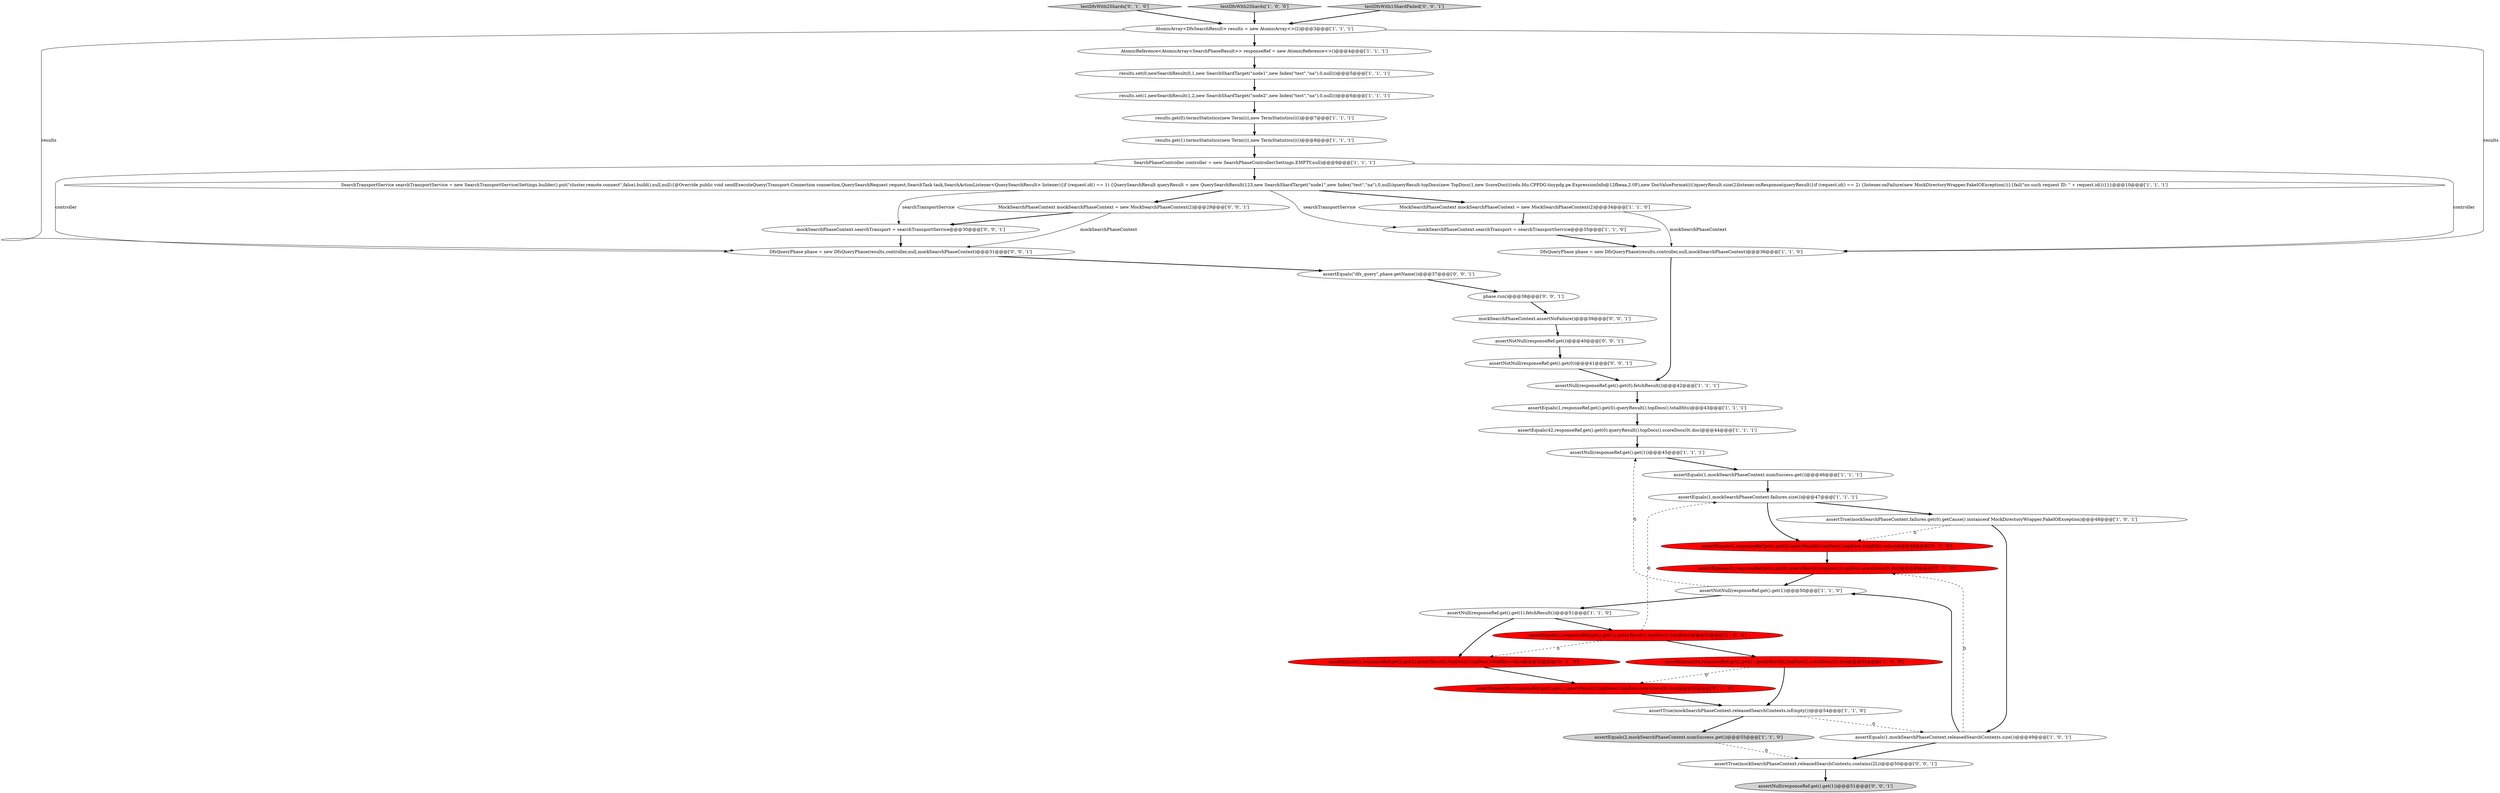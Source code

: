 digraph {
24 [style = filled, label = "SearchTransportService searchTransportService = new SearchTransportService(Settings.builder().put(\"cluster.remote.connect\",false).build(),null,null){@Override public void sendExecuteQuery(Transport.Connection connection,QuerySearchRequest request,SearchTask task,SearchActionListener<QuerySearchResult> listener){if (request.id() == 1) {QuerySearchResult queryResult = new QuerySearchResult(123,new SearchShardTarget(\"node1\",new Index(\"test\",\"na\"),0,null))queryResult.topDocs(new TopDocs(1,new ScoreDoc((((edu.fdu.CPPDG.tinypdg.pe.ExpressionInfo@12fbeaa,2.0F),new DocValueFormat(((()queryResult.size(2)listener.onResponse(queryResult)}if (request.id() == 2) {listener.onFailure(new MockDirectoryWrapper.FakeIOException())}{fail(\"no such request ID: \" + request.id())}}}@@@10@@@['1', '1', '1']", fillcolor = white, shape = ellipse image = "AAA0AAABBB1BBB"];
6 [style = filled, label = "AtomicArray<DfsSearchResult> results = new AtomicArray<>(2)@@@3@@@['1', '1', '1']", fillcolor = white, shape = ellipse image = "AAA0AAABBB1BBB"];
13 [style = filled, label = "results.get(0).termsStatistics(new Term((((,new TermStatistics(((()@@@7@@@['1', '1', '1']", fillcolor = white, shape = ellipse image = "AAA0AAABBB1BBB"];
15 [style = filled, label = "results.get(1).termsStatistics(new Term((((,new TermStatistics(((()@@@8@@@['1', '1', '1']", fillcolor = white, shape = ellipse image = "AAA0AAABBB1BBB"];
41 [style = filled, label = "assertNull(responseRef.get().get(1))@@@51@@@['0', '0', '1']", fillcolor = lightgray, shape = ellipse image = "AAA0AAABBB3BBB"];
29 [style = filled, label = "testDfsWith2Shards['0', '1', '0']", fillcolor = lightgray, shape = diamond image = "AAA0AAABBB2BBB"];
19 [style = filled, label = "assertNull(responseRef.get().get(1))@@@45@@@['1', '1', '1']", fillcolor = white, shape = ellipse image = "AAA0AAABBB1BBB"];
23 [style = filled, label = "assertEquals(1,mockSearchPhaseContext.failures.size())@@@47@@@['1', '1', '1']", fillcolor = white, shape = ellipse image = "AAA0AAABBB1BBB"];
17 [style = filled, label = "mockSearchPhaseContext.searchTransport = searchTransportService@@@35@@@['1', '1', '0']", fillcolor = white, shape = ellipse image = "AAA0AAABBB1BBB"];
16 [style = filled, label = "assertEquals(1,responseRef.get().get(1).queryResult().topDocs().totalHits)@@@52@@@['1', '0', '0']", fillcolor = red, shape = ellipse image = "AAA1AAABBB1BBB"];
8 [style = filled, label = "assertEquals(42,responseRef.get().get(0).queryResult().topDocs().scoreDocs(0(.doc)@@@44@@@['1', '1', '1']", fillcolor = white, shape = ellipse image = "AAA0AAABBB1BBB"];
30 [style = filled, label = "assertEquals(1,responseRef.get().get(0).queryResult().topDocs().topDocs.totalHits.value)@@@48@@@['0', '1', '0']", fillcolor = red, shape = ellipse image = "AAA1AAABBB2BBB"];
5 [style = filled, label = "assertTrue(mockSearchPhaseContext.releasedSearchContexts.isEmpty())@@@54@@@['1', '1', '0']", fillcolor = white, shape = ellipse image = "AAA0AAABBB1BBB"];
1 [style = filled, label = "assertNotNull(responseRef.get().get(1))@@@50@@@['1', '1', '0']", fillcolor = white, shape = ellipse image = "AAA0AAABBB1BBB"];
34 [style = filled, label = "mockSearchPhaseContext.assertNoFailure()@@@39@@@['0', '0', '1']", fillcolor = white, shape = ellipse image = "AAA0AAABBB3BBB"];
37 [style = filled, label = "assertNotNull(responseRef.get())@@@40@@@['0', '0', '1']", fillcolor = white, shape = ellipse image = "AAA0AAABBB3BBB"];
18 [style = filled, label = "assertEquals(2,mockSearchPhaseContext.numSuccess.get())@@@55@@@['1', '1', '0']", fillcolor = lightgray, shape = ellipse image = "AAA0AAABBB1BBB"];
40 [style = filled, label = "phase.run()@@@38@@@['0', '0', '1']", fillcolor = white, shape = ellipse image = "AAA0AAABBB3BBB"];
0 [style = filled, label = "testDfsWith2Shards['1', '0', '0']", fillcolor = lightgray, shape = diamond image = "AAA0AAABBB1BBB"];
26 [style = filled, label = "assertEquals(42,responseRef.get().get(0).queryResult().topDocs().topDocs.scoreDocs(0(.doc)@@@49@@@['0', '1', '0']", fillcolor = red, shape = ellipse image = "AAA1AAABBB2BBB"];
7 [style = filled, label = "MockSearchPhaseContext mockSearchPhaseContext = new MockSearchPhaseContext(2)@@@34@@@['1', '1', '0']", fillcolor = white, shape = ellipse image = "AAA0AAABBB1BBB"];
14 [style = filled, label = "assertEquals(1,mockSearchPhaseContext.releasedSearchContexts.size())@@@49@@@['1', '0', '1']", fillcolor = white, shape = ellipse image = "AAA0AAABBB1BBB"];
35 [style = filled, label = "assertTrue(mockSearchPhaseContext.releasedSearchContexts.contains(2L))@@@50@@@['0', '0', '1']", fillcolor = white, shape = ellipse image = "AAA0AAABBB3BBB"];
3 [style = filled, label = "SearchPhaseController controller = new SearchPhaseController(Settings.EMPTY,null)@@@9@@@['1', '1', '1']", fillcolor = white, shape = ellipse image = "AAA0AAABBB1BBB"];
36 [style = filled, label = "MockSearchPhaseContext mockSearchPhaseContext = new MockSearchPhaseContext(2)@@@29@@@['0', '0', '1']", fillcolor = white, shape = ellipse image = "AAA0AAABBB3BBB"];
27 [style = filled, label = "assertEquals(1,responseRef.get().get(1).queryResult().topDocs().topDocs.totalHits.value)@@@52@@@['0', '1', '0']", fillcolor = red, shape = ellipse image = "AAA1AAABBB2BBB"];
22 [style = filled, label = "assertEquals(1,responseRef.get().get(0).queryResult().topDocs().totalHits)@@@43@@@['1', '1', '1']", fillcolor = white, shape = ellipse image = "AAA0AAABBB1BBB"];
20 [style = filled, label = "AtomicReference<AtomicArray<SearchPhaseResult>> responseRef = new AtomicReference<>()@@@4@@@['1', '1', '1']", fillcolor = white, shape = ellipse image = "AAA0AAABBB1BBB"];
9 [style = filled, label = "assertTrue(mockSearchPhaseContext.failures.get(0).getCause() instanceof MockDirectoryWrapper.FakeIOException)@@@48@@@['1', '0', '1']", fillcolor = white, shape = ellipse image = "AAA0AAABBB1BBB"];
33 [style = filled, label = "assertEquals(\"dfs_query\",phase.getName())@@@37@@@['0', '0', '1']", fillcolor = white, shape = ellipse image = "AAA0AAABBB3BBB"];
11 [style = filled, label = "assertEquals(84,responseRef.get().get(1).queryResult().topDocs().scoreDocs(0(.doc)@@@53@@@['1', '0', '0']", fillcolor = red, shape = ellipse image = "AAA1AAABBB1BBB"];
25 [style = filled, label = "assertEquals(1,mockSearchPhaseContext.numSuccess.get())@@@46@@@['1', '1', '1']", fillcolor = white, shape = ellipse image = "AAA0AAABBB1BBB"];
38 [style = filled, label = "testDfsWith1ShardFailed['0', '0', '1']", fillcolor = lightgray, shape = diamond image = "AAA0AAABBB3BBB"];
21 [style = filled, label = "DfsQueryPhase phase = new DfsQueryPhase(results,controller,null,mockSearchPhaseContext)@@@36@@@['1', '1', '0']", fillcolor = white, shape = ellipse image = "AAA0AAABBB1BBB"];
32 [style = filled, label = "assertNotNull(responseRef.get().get(0))@@@41@@@['0', '0', '1']", fillcolor = white, shape = ellipse image = "AAA0AAABBB3BBB"];
12 [style = filled, label = "results.set(0,newSearchResult(0,1,new SearchShardTarget(\"node1\",new Index(\"test\",\"na\"),0,null)))@@@5@@@['1', '1', '1']", fillcolor = white, shape = ellipse image = "AAA0AAABBB1BBB"];
31 [style = filled, label = "mockSearchPhaseContext.searchTransport = searchTransportService@@@30@@@['0', '0', '1']", fillcolor = white, shape = ellipse image = "AAA0AAABBB3BBB"];
2 [style = filled, label = "assertNull(responseRef.get().get(1).fetchResult())@@@51@@@['1', '1', '0']", fillcolor = white, shape = ellipse image = "AAA0AAABBB1BBB"];
4 [style = filled, label = "results.set(1,newSearchResult(1,2,new SearchShardTarget(\"node2\",new Index(\"test\",\"na\"),0,null)))@@@6@@@['1', '1', '1']", fillcolor = white, shape = ellipse image = "AAA0AAABBB1BBB"];
39 [style = filled, label = "DfsQueryPhase phase = new DfsQueryPhase(results,controller,null,mockSearchPhaseContext)@@@31@@@['0', '0', '1']", fillcolor = white, shape = ellipse image = "AAA0AAABBB3BBB"];
10 [style = filled, label = "assertNull(responseRef.get().get(0).fetchResult())@@@42@@@['1', '1', '1']", fillcolor = white, shape = ellipse image = "AAA0AAABBB1BBB"];
28 [style = filled, label = "assertEquals(84,responseRef.get().get(1).queryResult().topDocs().topDocs.scoreDocs(0(.doc)@@@53@@@['0', '1', '0']", fillcolor = red, shape = ellipse image = "AAA1AAABBB2BBB"];
10->22 [style = bold, label=""];
21->10 [style = bold, label=""];
28->5 [style = bold, label=""];
5->14 [style = dashed, label="0"];
7->17 [style = bold, label=""];
16->11 [style = bold, label=""];
23->30 [style = bold, label=""];
3->39 [style = solid, label="controller"];
3->24 [style = bold, label=""];
14->35 [style = bold, label=""];
0->6 [style = bold, label=""];
35->41 [style = bold, label=""];
25->23 [style = bold, label=""];
8->19 [style = bold, label=""];
16->27 [style = dashed, label="0"];
27->28 [style = bold, label=""];
26->1 [style = bold, label=""];
4->13 [style = bold, label=""];
30->26 [style = bold, label=""];
36->31 [style = bold, label=""];
1->19 [style = dashed, label="0"];
16->23 [style = dashed, label="0"];
5->18 [style = bold, label=""];
40->34 [style = bold, label=""];
24->31 [style = solid, label="searchTransportService"];
15->3 [style = bold, label=""];
24->17 [style = solid, label="searchTransportService"];
32->10 [style = bold, label=""];
18->35 [style = dashed, label="0"];
14->1 [style = bold, label=""];
19->25 [style = bold, label=""];
39->33 [style = bold, label=""];
38->6 [style = bold, label=""];
36->39 [style = solid, label="mockSearchPhaseContext"];
14->26 [style = dashed, label="0"];
22->8 [style = bold, label=""];
6->20 [style = bold, label=""];
7->21 [style = solid, label="mockSearchPhaseContext"];
11->28 [style = dashed, label="0"];
24->36 [style = bold, label=""];
11->5 [style = bold, label=""];
29->6 [style = bold, label=""];
6->21 [style = solid, label="results"];
33->40 [style = bold, label=""];
12->4 [style = bold, label=""];
34->37 [style = bold, label=""];
20->12 [style = bold, label=""];
3->21 [style = solid, label="controller"];
9->14 [style = bold, label=""];
37->32 [style = bold, label=""];
2->27 [style = bold, label=""];
6->39 [style = solid, label="results"];
1->2 [style = bold, label=""];
13->15 [style = bold, label=""];
31->39 [style = bold, label=""];
24->7 [style = bold, label=""];
23->9 [style = bold, label=""];
17->21 [style = bold, label=""];
9->30 [style = dashed, label="0"];
2->16 [style = bold, label=""];
}
